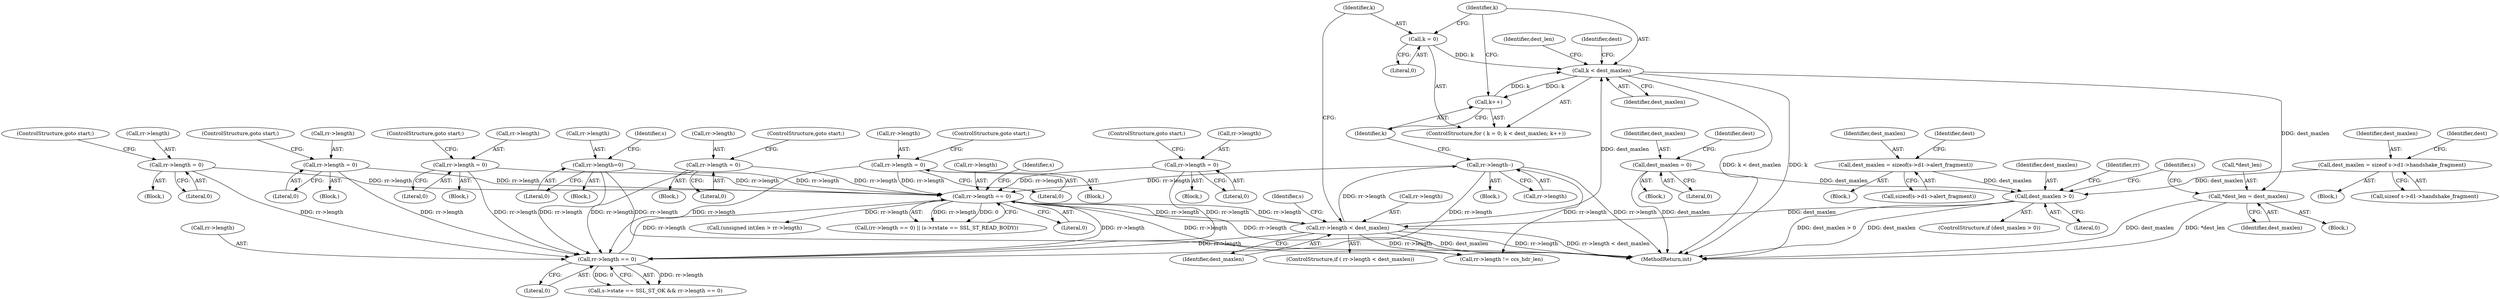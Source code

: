 digraph "0_openssl_103b171d8fc282ef435f8de9afbf7782e312961f_3@pointer" {
"1000825" [label="(Call,*dest_len = dest_maxlen)"];
"1000803" [label="(Call,k < dest_maxlen)"];
"1000806" [label="(Call,k++)"];
"1000800" [label="(Call,k = 0)"];
"1000782" [label="(Call,rr->length < dest_maxlen)"];
"1000361" [label="(Call,rr->length == 0)"];
"1001604" [label="(Call,rr->length = 0)"];
"1001487" [label="(Call,rr->length = 0)"];
"1000407" [label="(Call,rr->length = 0)"];
"1001359" [label="(Call,rr->length=0)"];
"1000793" [label="(Call,rr->length = 0)"];
"1000299" [label="(Call,rr->length == 0)"];
"1001464" [label="(Call,rr->length = 0)"];
"1000821" [label="(Call,rr->length--)"];
"1000447" [label="(Call,rr->length = 0)"];
"1000777" [label="(Call,dest_maxlen > 0)"];
"1000629" [label="(Call,dest_maxlen = 0)"];
"1000678" [label="(Call,dest_maxlen = sizeof(s->d1->alert_fragment))"];
"1000647" [label="(Call,dest_maxlen = sizeof s->d1->handshake_fragment)"];
"1000786" [label="(Identifier,dest_maxlen)"];
"1001360" [label="(Call,rr->length)"];
"1000629" [label="(Call,dest_maxlen = 0)"];
"1000827" [label="(Identifier,dest_len)"];
"1000507" [label="(Call,(unsigned int)len > rr->length)"];
"1001363" [label="(Literal,0)"];
"1000406" [label="(Block,)"];
"1000780" [label="(Block,)"];
"1001492" [label="(ControlStructure,goto start;)"];
"1000806" [label="(Call,k++)"];
"1000630" [label="(Identifier,dest_maxlen)"];
"1000804" [label="(Identifier,k)"];
"1001603" [label="(Block,)"];
"1000805" [label="(Identifier,dest_maxlen)"];
"1000782" [label="(Call,rr->length < dest_maxlen)"];
"1000362" [label="(Call,rr->length)"];
"1000799" [label="(ControlStructure,for ( k = 0; k < dest_maxlen; k++))"];
"1000361" [label="(Call,rr->length == 0)"];
"1000679" [label="(Identifier,dest_maxlen)"];
"1000299" [label="(Call,rr->length == 0)"];
"1000649" [label="(Call,sizeof s->d1->handshake_fragment)"];
"1000678" [label="(Call,dest_maxlen = sizeof(s->d1->alert_fragment))"];
"1000784" [label="(Identifier,rr)"];
"1001464" [label="(Call,rr->length = 0)"];
"1000811" [label="(Identifier,dest)"];
"1001608" [label="(Literal,0)"];
"1001468" [label="(Literal,0)"];
"1000677" [label="(Block,)"];
"1000826" [label="(Call,*dest_len)"];
"1001707" [label="(MethodReturn,int)"];
"1000821" [label="(Call,rr->length--)"];
"1001463" [label="(Block,)"];
"1001366" [label="(Identifier,s)"];
"1000300" [label="(Call,rr->length)"];
"1000303" [label="(Literal,0)"];
"1000412" [label="(ControlStructure,goto start;)"];
"1000656" [label="(Identifier,dest)"];
"1000448" [label="(Call,rr->length)"];
"1000779" [label="(Literal,0)"];
"1001476" [label="(Block,)"];
"1000634" [label="(Identifier,dest)"];
"1000451" [label="(Literal,0)"];
"1000452" [label="(ControlStructure,goto start;)"];
"1000803" [label="(Call,k < dest_maxlen)"];
"1000777" [label="(Call,dest_maxlen > 0)"];
"1000626" [label="(Block,)"];
"1001488" [label="(Call,rr->length)"];
"1000411" [label="(Literal,0)"];
"1000447" [label="(Call,rr->length = 0)"];
"1000647" [label="(Call,dest_maxlen = sizeof s->d1->handshake_fragment)"];
"1000790" [label="(Identifier,s)"];
"1000687" [label="(Identifier,dest)"];
"1000783" [label="(Call,rr->length)"];
"1000407" [label="(Call,rr->length = 0)"];
"1000808" [label="(Block,)"];
"1000794" [label="(Call,rr->length)"];
"1000793" [label="(Call,rr->length = 0)"];
"1000822" [label="(Call,rr->length)"];
"1000293" [label="(Call,s->state == SSL_ST_OK && rr->length == 0)"];
"1000365" [label="(Literal,0)"];
"1001609" [label="(ControlStructure,goto start;)"];
"1000833" [label="(Identifier,s)"];
"1000798" [label="(ControlStructure,goto start;)"];
"1000646" [label="(Block,)"];
"1001333" [label="(Call,rr->length != ccs_hdr_len)"];
"1000801" [label="(Identifier,k)"];
"1001604" [label="(Call,rr->length = 0)"];
"1000800" [label="(Call,k = 0)"];
"1001605" [label="(Call,rr->length)"];
"1001469" [label="(ControlStructure,goto start;)"];
"1000368" [label="(Identifier,s)"];
"1000648" [label="(Identifier,dest_maxlen)"];
"1000807" [label="(Identifier,k)"];
"1000825" [label="(Call,*dest_len = dest_maxlen)"];
"1000776" [label="(ControlStructure,if (dest_maxlen > 0))"];
"1000408" [label="(Call,rr->length)"];
"1001310" [label="(Block,)"];
"1000680" [label="(Call,sizeof(s->d1->alert_fragment))"];
"1000781" [label="(ControlStructure,if ( rr->length < dest_maxlen))"];
"1001487" [label="(Call,rr->length = 0)"];
"1000787" [label="(Block,)"];
"1000425" [label="(Block,)"];
"1001359" [label="(Call,rr->length=0)"];
"1000802" [label="(Literal,0)"];
"1001491" [label="(Literal,0)"];
"1000631" [label="(Literal,0)"];
"1000828" [label="(Identifier,dest_maxlen)"];
"1000360" [label="(Call,(rr->length == 0) || (s->rstate == SSL_ST_READ_BODY))"];
"1001465" [label="(Call,rr->length)"];
"1000778" [label="(Identifier,dest_maxlen)"];
"1000797" [label="(Literal,0)"];
"1000825" -> "1000780"  [label="AST: "];
"1000825" -> "1000828"  [label="CFG: "];
"1000826" -> "1000825"  [label="AST: "];
"1000828" -> "1000825"  [label="AST: "];
"1000833" -> "1000825"  [label="CFG: "];
"1000825" -> "1001707"  [label="DDG: dest_maxlen"];
"1000825" -> "1001707"  [label="DDG: *dest_len"];
"1000803" -> "1000825"  [label="DDG: dest_maxlen"];
"1000803" -> "1000799"  [label="AST: "];
"1000803" -> "1000805"  [label="CFG: "];
"1000804" -> "1000803"  [label="AST: "];
"1000805" -> "1000803"  [label="AST: "];
"1000811" -> "1000803"  [label="CFG: "];
"1000827" -> "1000803"  [label="CFG: "];
"1000803" -> "1001707"  [label="DDG: k < dest_maxlen"];
"1000803" -> "1001707"  [label="DDG: k"];
"1000806" -> "1000803"  [label="DDG: k"];
"1000800" -> "1000803"  [label="DDG: k"];
"1000782" -> "1000803"  [label="DDG: dest_maxlen"];
"1000803" -> "1000806"  [label="DDG: k"];
"1000806" -> "1000799"  [label="AST: "];
"1000806" -> "1000807"  [label="CFG: "];
"1000807" -> "1000806"  [label="AST: "];
"1000804" -> "1000806"  [label="CFG: "];
"1000800" -> "1000799"  [label="AST: "];
"1000800" -> "1000802"  [label="CFG: "];
"1000801" -> "1000800"  [label="AST: "];
"1000802" -> "1000800"  [label="AST: "];
"1000804" -> "1000800"  [label="CFG: "];
"1000782" -> "1000781"  [label="AST: "];
"1000782" -> "1000786"  [label="CFG: "];
"1000783" -> "1000782"  [label="AST: "];
"1000786" -> "1000782"  [label="AST: "];
"1000790" -> "1000782"  [label="CFG: "];
"1000801" -> "1000782"  [label="CFG: "];
"1000782" -> "1001707"  [label="DDG: rr->length"];
"1000782" -> "1001707"  [label="DDG: rr->length < dest_maxlen"];
"1000782" -> "1001707"  [label="DDG: dest_maxlen"];
"1000782" -> "1000299"  [label="DDG: rr->length"];
"1000782" -> "1000361"  [label="DDG: rr->length"];
"1000361" -> "1000782"  [label="DDG: rr->length"];
"1000777" -> "1000782"  [label="DDG: dest_maxlen"];
"1000782" -> "1000821"  [label="DDG: rr->length"];
"1000782" -> "1001333"  [label="DDG: rr->length"];
"1000361" -> "1000360"  [label="AST: "];
"1000361" -> "1000365"  [label="CFG: "];
"1000362" -> "1000361"  [label="AST: "];
"1000365" -> "1000361"  [label="AST: "];
"1000368" -> "1000361"  [label="CFG: "];
"1000360" -> "1000361"  [label="CFG: "];
"1000361" -> "1001707"  [label="DDG: rr->length"];
"1000361" -> "1000299"  [label="DDG: rr->length"];
"1000361" -> "1000360"  [label="DDG: rr->length"];
"1000361" -> "1000360"  [label="DDG: 0"];
"1001604" -> "1000361"  [label="DDG: rr->length"];
"1001487" -> "1000361"  [label="DDG: rr->length"];
"1000407" -> "1000361"  [label="DDG: rr->length"];
"1001359" -> "1000361"  [label="DDG: rr->length"];
"1000793" -> "1000361"  [label="DDG: rr->length"];
"1000299" -> "1000361"  [label="DDG: rr->length"];
"1001464" -> "1000361"  [label="DDG: rr->length"];
"1000821" -> "1000361"  [label="DDG: rr->length"];
"1000447" -> "1000361"  [label="DDG: rr->length"];
"1000361" -> "1000507"  [label="DDG: rr->length"];
"1000361" -> "1001333"  [label="DDG: rr->length"];
"1001604" -> "1001603"  [label="AST: "];
"1001604" -> "1001608"  [label="CFG: "];
"1001605" -> "1001604"  [label="AST: "];
"1001608" -> "1001604"  [label="AST: "];
"1001609" -> "1001604"  [label="CFG: "];
"1001604" -> "1000299"  [label="DDG: rr->length"];
"1001487" -> "1001476"  [label="AST: "];
"1001487" -> "1001491"  [label="CFG: "];
"1001488" -> "1001487"  [label="AST: "];
"1001491" -> "1001487"  [label="AST: "];
"1001492" -> "1001487"  [label="CFG: "];
"1001487" -> "1000299"  [label="DDG: rr->length"];
"1000407" -> "1000406"  [label="AST: "];
"1000407" -> "1000411"  [label="CFG: "];
"1000408" -> "1000407"  [label="AST: "];
"1000411" -> "1000407"  [label="AST: "];
"1000412" -> "1000407"  [label="CFG: "];
"1000407" -> "1000299"  [label="DDG: rr->length"];
"1001359" -> "1001310"  [label="AST: "];
"1001359" -> "1001363"  [label="CFG: "];
"1001360" -> "1001359"  [label="AST: "];
"1001363" -> "1001359"  [label="AST: "];
"1001366" -> "1001359"  [label="CFG: "];
"1001359" -> "1001707"  [label="DDG: rr->length"];
"1001359" -> "1000299"  [label="DDG: rr->length"];
"1000793" -> "1000787"  [label="AST: "];
"1000793" -> "1000797"  [label="CFG: "];
"1000794" -> "1000793"  [label="AST: "];
"1000797" -> "1000793"  [label="AST: "];
"1000798" -> "1000793"  [label="CFG: "];
"1000793" -> "1000299"  [label="DDG: rr->length"];
"1000299" -> "1000293"  [label="AST: "];
"1000299" -> "1000303"  [label="CFG: "];
"1000300" -> "1000299"  [label="AST: "];
"1000303" -> "1000299"  [label="AST: "];
"1000293" -> "1000299"  [label="CFG: "];
"1000299" -> "1000293"  [label="DDG: rr->length"];
"1000299" -> "1000293"  [label="DDG: 0"];
"1001464" -> "1000299"  [label="DDG: rr->length"];
"1000821" -> "1000299"  [label="DDG: rr->length"];
"1000447" -> "1000299"  [label="DDG: rr->length"];
"1001464" -> "1001463"  [label="AST: "];
"1001464" -> "1001468"  [label="CFG: "];
"1001465" -> "1001464"  [label="AST: "];
"1001468" -> "1001464"  [label="AST: "];
"1001469" -> "1001464"  [label="CFG: "];
"1000821" -> "1000808"  [label="AST: "];
"1000821" -> "1000822"  [label="CFG: "];
"1000822" -> "1000821"  [label="AST: "];
"1000807" -> "1000821"  [label="CFG: "];
"1000821" -> "1001707"  [label="DDG: rr->length"];
"1000821" -> "1001333"  [label="DDG: rr->length"];
"1000447" -> "1000425"  [label="AST: "];
"1000447" -> "1000451"  [label="CFG: "];
"1000448" -> "1000447"  [label="AST: "];
"1000451" -> "1000447"  [label="AST: "];
"1000452" -> "1000447"  [label="CFG: "];
"1000777" -> "1000776"  [label="AST: "];
"1000777" -> "1000779"  [label="CFG: "];
"1000778" -> "1000777"  [label="AST: "];
"1000779" -> "1000777"  [label="AST: "];
"1000784" -> "1000777"  [label="CFG: "];
"1000833" -> "1000777"  [label="CFG: "];
"1000777" -> "1001707"  [label="DDG: dest_maxlen > 0"];
"1000777" -> "1001707"  [label="DDG: dest_maxlen"];
"1000629" -> "1000777"  [label="DDG: dest_maxlen"];
"1000678" -> "1000777"  [label="DDG: dest_maxlen"];
"1000647" -> "1000777"  [label="DDG: dest_maxlen"];
"1000629" -> "1000626"  [label="AST: "];
"1000629" -> "1000631"  [label="CFG: "];
"1000630" -> "1000629"  [label="AST: "];
"1000631" -> "1000629"  [label="AST: "];
"1000634" -> "1000629"  [label="CFG: "];
"1000629" -> "1001707"  [label="DDG: dest_maxlen"];
"1000678" -> "1000677"  [label="AST: "];
"1000678" -> "1000680"  [label="CFG: "];
"1000679" -> "1000678"  [label="AST: "];
"1000680" -> "1000678"  [label="AST: "];
"1000687" -> "1000678"  [label="CFG: "];
"1000647" -> "1000646"  [label="AST: "];
"1000647" -> "1000649"  [label="CFG: "];
"1000648" -> "1000647"  [label="AST: "];
"1000649" -> "1000647"  [label="AST: "];
"1000656" -> "1000647"  [label="CFG: "];
}
